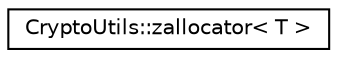 digraph "类继承关系图"
{
  edge [fontname="Helvetica",fontsize="10",labelfontname="Helvetica",labelfontsize="10"];
  node [fontname="Helvetica",fontsize="10",shape=record];
  rankdir="LR";
  Node0 [label="CryptoUtils::zallocator\< T \>",height=0.2,width=0.4,color="black", fillcolor="white", style="filled",URL="$struct_crypto_utils_1_1zallocator.html"];
}
